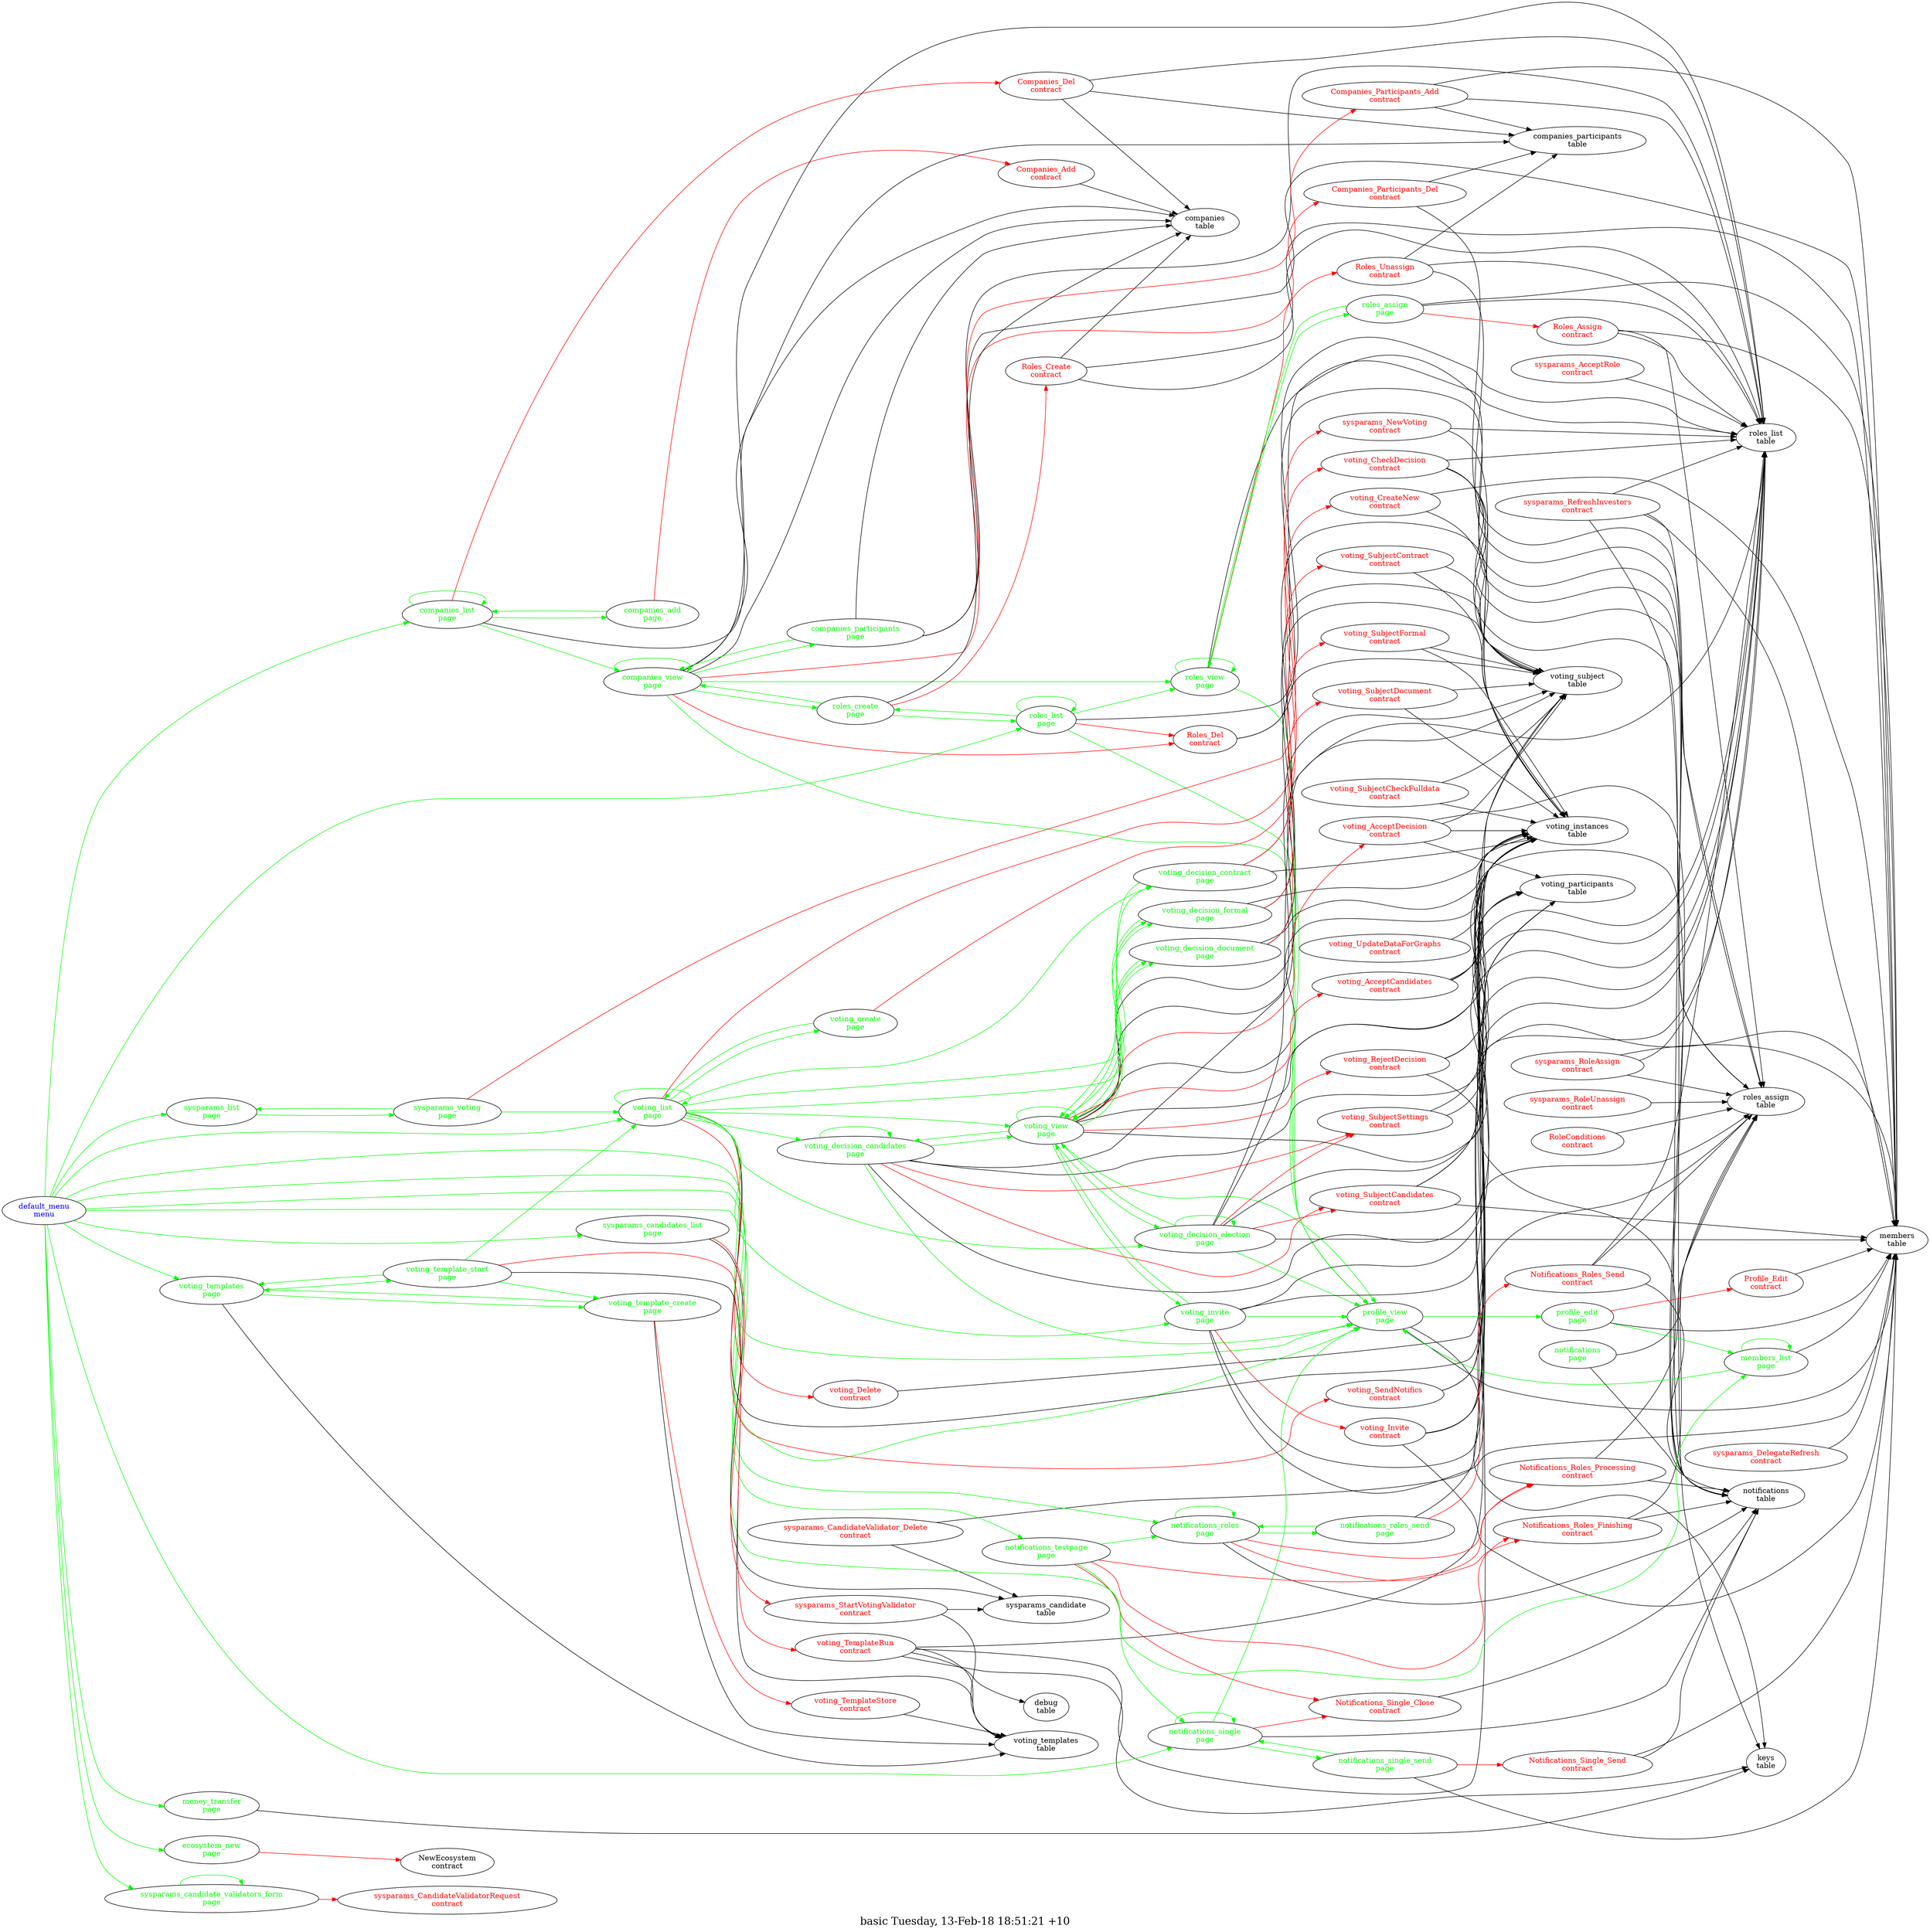 digraph G {
fontsize="20.0";
label="basic Tuesday, 13-Feb-18 18:51:21 +10";
rankdir=LR;
"Companies_Add\ncontract" -> "companies\ntable"
"Companies_Add\ncontract" [fontcolor=red, group=contracts];
"Companies_Del\ncontract" -> "roles_list\ntable"
"Companies_Del\ncontract" -> "companies_participants\ntable"
"Companies_Del\ncontract" -> "companies\ntable"
"Companies_Del\ncontract" [fontcolor=red, group=contracts];
"Companies_Participants_Add\ncontract" -> "members\ntable"
"Companies_Participants_Add\ncontract" -> "roles_list\ntable"
"Companies_Participants_Add\ncontract" -> "companies_participants\ntable"
"Companies_Participants_Add\ncontract" [fontcolor=red, group=contracts];
"Companies_Participants_Del\ncontract" -> "companies_participants\ntable"
"Companies_Participants_Del\ncontract" -> "roles_assign\ntable"
"Companies_Participants_Del\ncontract" [fontcolor=red, group=contracts];
"Notifications_Roles_Finishing\ncontract" -> "notifications\ntable"
"Notifications_Roles_Finishing\ncontract" -> "roles_assign\ntable"
"Notifications_Roles_Finishing\ncontract" [fontcolor=red, group=contracts];
"Notifications_Roles_Processing\ncontract" -> "notifications\ntable"
"Notifications_Roles_Processing\ncontract" -> "roles_assign\ntable"
"Notifications_Roles_Processing\ncontract" [fontcolor=red, group=contracts];
"Notifications_Roles_Send\ncontract" -> "roles_assign\ntable"
"Notifications_Roles_Send\ncontract" -> "roles_list\ntable"
"Notifications_Roles_Send\ncontract" -> "notifications\ntable"
"Notifications_Roles_Send\ncontract" [fontcolor=red, group=contracts];
"Notifications_Single_Close\ncontract" -> "notifications\ntable"
"Notifications_Single_Close\ncontract" [fontcolor=red, group=contracts];
"Notifications_Single_Send\ncontract" -> "members\ntable"
"Notifications_Single_Send\ncontract" -> "notifications\ntable"
"Notifications_Single_Send\ncontract" [fontcolor=red, group=contracts];
"Profile_Edit\ncontract" -> "members\ntable"
"Profile_Edit\ncontract" [fontcolor=red, group=contracts];
"RoleConditions\ncontract" -> "roles_assign\ntable"
"RoleConditions\ncontract" [fontcolor=red, group=contracts];
"Roles_Assign\ncontract" -> "roles_list\ntable"
"Roles_Assign\ncontract" -> "members\ntable"
"Roles_Assign\ncontract" -> "roles_assign\ntable"
"Roles_Assign\ncontract" [fontcolor=red, group=contracts];
"Roles_Create\ncontract" -> "companies\ntable"
"Roles_Create\ncontract" -> "members\ntable"
"Roles_Create\ncontract" -> "roles_list\ntable"
"Roles_Create\ncontract" [fontcolor=red, group=contracts];
"Roles_Del\ncontract" -> "roles_list\ntable"
"Roles_Del\ncontract" -> "roles_assign\ntable"
"Roles_Del\ncontract" [fontcolor=red, group=contracts];
"Roles_Unassign\ncontract" -> "roles_assign\ntable"
"Roles_Unassign\ncontract" -> "roles_list\ntable"
"Roles_Unassign\ncontract" -> "companies_participants\ntable"
"Roles_Unassign\ncontract" [fontcolor=red, group=contracts];
"sysparams_AcceptRole\ncontract" -> "roles_list\ntable"
"sysparams_AcceptRole\ncontract" [fontcolor=red, group=contracts];
"sysparams_CandidateValidatorRequest\ncontract" [fontcolor=red, group=contracts];
"sysparams_CandidateValidator_Delete\ncontract" -> "sysparams_candidate\ntable"
"sysparams_CandidateValidator_Delete\ncontract" -> "roles_assign\ntable"
"sysparams_CandidateValidator_Delete\ncontract" [fontcolor=red, group=contracts];
"sysparams_DelegateRefresh\ncontract" -> "members\ntable"
"sysparams_DelegateRefresh\ncontract" [fontcolor=red, group=contracts];
"sysparams_NewVoting\ncontract" -> "voting_instances\ntable"
"sysparams_NewVoting\ncontract" -> "roles_list\ntable"
"sysparams_NewVoting\ncontract" [fontcolor=red, group=contracts];
"sysparams_RefreshInvestors\ncontract" -> "roles_list\ntable"
"sysparams_RefreshInvestors\ncontract" -> "roles_assign\ntable"
"sysparams_RefreshInvestors\ncontract" -> "members\ntable"
"sysparams_RefreshInvestors\ncontract" -> "keys\ntable"
"sysparams_RefreshInvestors\ncontract" [fontcolor=red, group=contracts];
"sysparams_RoleAssign\ncontract" -> "roles_list\ntable"
"sysparams_RoleAssign\ncontract" -> "members\ntable"
"sysparams_RoleAssign\ncontract" -> "roles_assign\ntable"
"sysparams_RoleAssign\ncontract" [fontcolor=red, group=contracts];
"sysparams_RoleUnassign\ncontract" -> "roles_assign\ntable"
"sysparams_RoleUnassign\ncontract" [fontcolor=red, group=contracts];
"sysparams_StartVotingValidator\ncontract" -> "voting_templates\ntable"
"sysparams_StartVotingValidator\ncontract" -> "sysparams_candidate\ntable"
"sysparams_StartVotingValidator\ncontract" [fontcolor=red, group=contracts];
"voting_AcceptCandidates\ncontract" -> "voting_instances\ntable"
"voting_AcceptCandidates\ncontract" -> "voting_subject\ntable"
"voting_AcceptCandidates\ncontract" -> "voting_participants\ntable"
"voting_AcceptCandidates\ncontract" -> "notifications\ntable"
"voting_AcceptCandidates\ncontract" [fontcolor=red, group=contracts];
"voting_AcceptDecision\ncontract" -> "voting_instances\ntable"
"voting_AcceptDecision\ncontract" -> "voting_subject\ntable"
"voting_AcceptDecision\ncontract" -> "voting_participants\ntable"
"voting_AcceptDecision\ncontract" -> "notifications\ntable"
"voting_AcceptDecision\ncontract" [fontcolor=red, group=contracts];
"voting_CheckDecision\ncontract" -> "voting_instances\ntable"
"voting_CheckDecision\ncontract" -> "voting_subject\ntable"
"voting_CheckDecision\ncontract" -> "notifications\ntable"
"voting_CheckDecision\ncontract" -> "roles_list\ntable"
"voting_CheckDecision\ncontract" -> "roles_assign\ntable"
"voting_CheckDecision\ncontract" [fontcolor=red, group=contracts];
"voting_CreateNew\ncontract" -> "members\ntable"
"voting_CreateNew\ncontract" -> "voting_instances\ntable"
"voting_CreateNew\ncontract" [fontcolor=red, group=contracts];
"voting_Delete\ncontract" -> "voting_instances\ntable"
"voting_Delete\ncontract" [fontcolor=red, group=contracts];
"voting_Invite\ncontract" -> "voting_instances\ntable"
"voting_Invite\ncontract" -> "voting_participants\ntable"
"voting_Invite\ncontract" -> "members\ntable"
"voting_Invite\ncontract" -> "roles_assign\ntable"
"voting_Invite\ncontract" [fontcolor=red, group=contracts];
"voting_RejectDecision\ncontract" -> "voting_instances\ntable"
"voting_RejectDecision\ncontract" -> "voting_participants\ntable"
"voting_RejectDecision\ncontract" -> "notifications\ntable"
"voting_RejectDecision\ncontract" [fontcolor=red, group=contracts];
"voting_SendNotifics\ncontract" -> "voting_instances\ntable"
"voting_SendNotifics\ncontract" -> "voting_participants\ntable"
"voting_SendNotifics\ncontract" [fontcolor=red, group=contracts];
"voting_SubjectCandidates\ncontract" -> "voting_instances\ntable"
"voting_SubjectCandidates\ncontract" -> "voting_subject\ntable"
"voting_SubjectCandidates\ncontract" -> "members\ntable"
"voting_SubjectCandidates\ncontract" [fontcolor=red, group=contracts];
"voting_SubjectCheckFulldata\ncontract" -> "voting_instances\ntable"
"voting_SubjectCheckFulldata\ncontract" -> "voting_subject\ntable"
"voting_SubjectCheckFulldata\ncontract" [fontcolor=red, group=contracts];
"voting_SubjectContract\ncontract" -> "voting_instances\ntable"
"voting_SubjectContract\ncontract" -> "voting_subject\ntable"
"voting_SubjectContract\ncontract" [fontcolor=red, group=contracts];
"voting_SubjectDocument\ncontract" -> "voting_instances\ntable"
"voting_SubjectDocument\ncontract" -> "voting_subject\ntable"
"voting_SubjectDocument\ncontract" [fontcolor=red, group=contracts];
"voting_SubjectFormal\ncontract" -> "voting_instances\ntable"
"voting_SubjectFormal\ncontract" -> "voting_subject\ntable"
"voting_SubjectFormal\ncontract" [fontcolor=red, group=contracts];
"voting_SubjectSettings\ncontract" -> "voting_instances\ntable"
"voting_SubjectSettings\ncontract" -> "roles_list\ntable"
"voting_SubjectSettings\ncontract" [fontcolor=red, group=contracts];
"voting_TemplateRun\ncontract" -> "voting_templates\ntable"
"voting_TemplateRun\ncontract" -> "keys\ntable"
"voting_TemplateRun\ncontract" -> "voting_instances\ntable"
"voting_TemplateRun\ncontract" -> "roles_list\ntable"
"voting_TemplateRun\ncontract" -> "debug\ntable"
"voting_TemplateRun\ncontract" [fontcolor=red, group=contracts];
"voting_TemplateStore\ncontract" -> "voting_templates\ntable"
"voting_TemplateStore\ncontract" [fontcolor=red, group=contracts];
"voting_UpdateDataForGraphs\ncontract" -> "voting_instances\ntable"
"voting_UpdateDataForGraphs\ncontract" [fontcolor=red, group=contracts];
"default_menu\nmenu" -> "profile_view\npage"  [ color=green ]
"default_menu\nmenu" -> "members_list\npage"  [ color=green ]
"default_menu\nmenu" -> "companies_list\npage"  [ color=green ]
"default_menu\nmenu" -> "roles_list\npage"  [ color=green ]
"default_menu\nmenu" -> "notifications_single\npage"  [ color=green ]
"default_menu\nmenu" -> "notifications_roles\npage"  [ color=green ]
"default_menu\nmenu" -> "notifications_testpage\npage"  [ color=green ]
"default_menu\nmenu" -> "voting_list\npage"  [ color=green ]
"default_menu\nmenu" -> "voting_templates\npage"  [ color=green ]
"default_menu\nmenu" -> "money_transfer\npage"  [ color=green ]
"default_menu\nmenu" -> "ecosystem_new\npage"  [ color=green ]
"default_menu\nmenu" -> "sysparams_candidates_list\npage"  [ color=green ]
"default_menu\nmenu" -> "sysparams_candidate_validators_form\npage"  [ color=green ]
"default_menu\nmenu" -> "sysparams_list\npage"  [ color=green ]
"default_menu\nmenu" [fontcolor=blue, group=menus];
"companies_add\npage" -> "Companies_Add\ncontract"  [ color=red ]
"companies_add\npage" -> "companies_list\npage"  [ color=green ]
"companies_add\npage" [fontcolor=green, group=pages];
"companies_list\npage" -> "Companies_Del\ncontract"  [ color=red ]
"companies_list\npage" -> "companies\ntable"
"companies_list\npage" -> "companies_view\npage"  [ color=green ]
"companies_list\npage" -> "companies_list\npage"  [ color=green ]
"companies_list\npage" -> "companies_add\npage"  [ color=green ]
"companies_list\npage" [fontcolor=green, group=pages];
"companies_participants\npage" -> "Companies_Participants_Add\ncontract"  [ color=red ]
"companies_participants\npage" -> "companies\ntable"
"companies_participants\npage" -> "members\ntable"
"companies_participants\npage" -> "roles_list\ntable"
"companies_participants\npage" -> "companies_view\npage"  [ color=green ]
"companies_participants\npage" [fontcolor=green, group=pages];
"companies_view\npage" -> "Roles_Del\ncontract"  [ color=red ]
"companies_view\npage" -> "Companies_Participants_Del\ncontract"  [ color=red ]
"companies_view\npage" -> "companies\ntable"
"companies_view\npage" -> "roles_list\ntable"
"companies_view\npage" -> "companies_participants\ntable"
"companies_view\npage" -> "roles_view\npage"  [ color=green ]
"companies_view\npage" -> "companies_view\npage"  [ color=green ]
"companies_view\npage" -> "roles_create\npage"  [ color=green ]
"companies_view\npage" -> "profile_view\npage"  [ color=green ]
"companies_view\npage" -> "companies_participants\npage"  [ color=green ]
"companies_view\npage" [fontcolor=green, group=pages];
"ecosystem_new\npage" -> "NewEcosystem\ncontract"  [ color=red ]
"ecosystem_new\npage" [fontcolor=green, group=pages];
"members_list\npage" -> "members\ntable"
"members_list\npage" -> "profile_view\npage"  [ color=green ]
"members_list\npage" -> "members_list\npage"  [ color=green ]
"members_list\npage" [fontcolor=green, group=pages];
"money_transfer\npage" -> "keys\ntable"
"money_transfer\npage" [fontcolor=green, group=pages];
"notifications\npage" -> "notifications\ntable"
"notifications\npage" -> "roles_assign\ntable"
"notifications\npage" [fontcolor=green, group=pages];
"notifications_roles\npage" -> "Notifications_Roles_Processing\ncontract"  [ color=red ]
"notifications_roles\npage" -> "Notifications_Roles_Finishing\ncontract"  [ color=red ]
"notifications_roles\npage" -> "notifications\ntable"
"notifications_roles\npage" -> "notifications_roles\npage"  [ color=green ]
"notifications_roles\npage" -> "notifications_roles_send\npage"  [ color=green ]
"notifications_roles\npage" [fontcolor=green, group=pages];
"notifications_roles_send\npage" -> "Notifications_Roles_Send\ncontract"  [ color=red ]
"notifications_roles_send\npage" -> "roles_list\ntable"
"notifications_roles_send\npage" -> "notifications_roles\npage"  [ color=green ]
"notifications_roles_send\npage" [fontcolor=green, group=pages];
"notifications_single\npage" -> "Notifications_Single_Close\ncontract"  [ color=red ]
"notifications_single\npage" -> "notifications\ntable"
"notifications_single\npage" -> "profile_view\npage"  [ color=green ]
"notifications_single\npage" -> "notifications_single\npage"  [ color=green ]
"notifications_single\npage" -> "notifications_single_send\npage"  [ color=green ]
"notifications_single\npage" [fontcolor=green, group=pages];
"notifications_single_send\npage" -> "Notifications_Single_Send\ncontract"  [ color=red ]
"notifications_single_send\npage" -> "members\ntable"
"notifications_single_send\npage" -> "notifications_single\npage"  [ color=green ]
"notifications_single_send\npage" [fontcolor=green, group=pages];
"notifications_testpage\npage" -> "Notifications_Single_Close\ncontract"  [ color=red ]
"notifications_testpage\npage" -> "Notifications_Roles_Processing\ncontract"  [ color=red ]
"notifications_testpage\npage" -> "Notifications_Roles_Finishing\ncontract"  [ color=red ]
"notifications_testpage\npage" -> "notifications_single\npage"  [ color=green ]
"notifications_testpage\npage" -> "notifications_roles\npage"  [ color=green ]
"notifications_testpage\npage" [fontcolor=green, group=pages];
"profile_edit\npage" -> "Profile_Edit\ncontract"  [ color=red ]
"profile_edit\npage" -> "members\ntable"
"profile_edit\npage" -> "members_list\npage"  [ color=green ]
"profile_edit\npage" [fontcolor=green, group=pages];
"profile_view\npage" -> "members\ntable"
"profile_view\npage" -> "keys\ntable"
"profile_view\npage" -> "profile_edit\npage"  [ color=green ]
"profile_view\npage" [fontcolor=green, group=pages];
"roles_assign\npage" -> "Roles_Assign\ncontract"  [ color=red ]
"roles_assign\npage" -> "roles_list\ntable"
"roles_assign\npage" -> "members\ntable"
"roles_assign\npage" -> "roles_view\npage"  [ color=green ]
"roles_assign\npage" [fontcolor=green, group=pages];
"roles_create\npage" -> "Roles_Create\ncontract"  [ color=red ]
"roles_create\npage" -> "companies\ntable"
"roles_create\npage" -> "companies_view\npage"  [ color=green ]
"roles_create\npage" -> "roles_list\npage"  [ color=green ]
"roles_create\npage" [fontcolor=green, group=pages];
"roles_list\npage" -> "Roles_Del\ncontract"  [ color=red ]
"roles_list\npage" -> "roles_list\ntable"
"roles_list\npage" -> "profile_view\npage"  [ color=green ]
"roles_list\npage" -> "roles_view\npage"  [ color=green ]
"roles_list\npage" -> "roles_list\npage"  [ color=green ]
"roles_list\npage" -> "roles_create\npage"  [ color=green ]
"roles_list\npage" [fontcolor=green, group=pages];
"roles_view\npage" -> "Roles_Unassign\ncontract"  [ color=red ]
"roles_view\npage" -> "roles_assign\ntable"
"roles_view\npage" -> "profile_view\npage"  [ color=green ]
"roles_view\npage" -> "roles_view\npage"  [ color=green ]
"roles_view\npage" -> "roles_assign\npage"  [ color=green ]
"roles_view\npage" [fontcolor=green, group=pages];
"sysparams_candidate_validators_form\npage" -> "sysparams_CandidateValidatorRequest\ncontract"  [ color=red ]
"sysparams_candidate_validators_form\npage" -> "sysparams_candidate_validators_form\npage"  [ color=green ]
"sysparams_candidate_validators_form\npage" [fontcolor=green, group=pages];
"sysparams_candidates_list\npage" -> "sysparams_StartVotingValidator\ncontract"  [ color=red ]
"sysparams_candidates_list\npage" -> "sysparams_candidate\ntable"
"sysparams_candidates_list\npage" [fontcolor=green, group=pages];
"sysparams_list\npage" -> "sysparams_voting\npage"  [ color=green ]
"sysparams_list\npage" [fontcolor=green, group=pages];
"sysparams_voting\npage" -> "sysparams_NewVoting\ncontract"  [ color=red ]
"sysparams_voting\npage" -> "sysparams_list\npage"  [ color=green ]
"sysparams_voting\npage" -> "voting_list\npage"  [ color=green ]
"sysparams_voting\npage" [fontcolor=green, group=pages];
"voting_create\npage" -> "voting_CreateNew\ncontract"  [ color=red ]
"voting_create\npage" -> "voting_list\npage"  [ color=green ]
"voting_create\npage" [fontcolor=green, group=pages];
"voting_decision_candidates\npage" -> "voting_SubjectCandidates\ncontract"  [ color=red ]
"voting_decision_candidates\npage" -> "voting_SubjectSettings\ncontract"  [ color=red ]
"voting_decision_candidates\npage" -> "voting_instances\ntable"
"voting_decision_candidates\npage" -> "voting_subject\ntable"
"voting_decision_candidates\npage" -> "roles_list\ntable"
"voting_decision_candidates\npage" -> "voting_decision_candidates\npage"  [ color=green ]
"voting_decision_candidates\npage" -> "profile_view\npage"  [ color=green ]
"voting_decision_candidates\npage" -> "voting_view\npage"  [ color=green ]
"voting_decision_candidates\npage" [fontcolor=green, group=pages];
"voting_decision_contract\npage" -> "voting_SubjectContract\ncontract"  [ color=red ]
"voting_decision_contract\npage" -> "voting_instances\ntable"
"voting_decision_contract\npage" -> "voting_subject\ntable"
"voting_decision_contract\npage" -> "voting_view\npage"  [ color=green ]
"voting_decision_contract\npage" [fontcolor=green, group=pages];
"voting_decision_document\npage" -> "voting_SubjectDocument\ncontract"  [ color=red ]
"voting_decision_document\npage" -> "voting_instances\ntable"
"voting_decision_document\npage" -> "voting_subject\ntable"
"voting_decision_document\npage" -> "voting_view\npage"  [ color=green ]
"voting_decision_document\npage" [fontcolor=green, group=pages];
"voting_decision_election\npage" -> "voting_SubjectCandidates\ncontract"  [ color=red ]
"voting_decision_election\npage" -> "voting_SubjectSettings\ncontract"  [ color=red ]
"voting_decision_election\npage" -> "voting_instances\ntable"
"voting_decision_election\npage" -> "members\ntable"
"voting_decision_election\npage" -> "voting_subject\ntable"
"voting_decision_election\npage" -> "roles_list\ntable"
"voting_decision_election\npage" -> "voting_decision_election\npage"  [ color=green ]
"voting_decision_election\npage" -> "profile_view\npage"  [ color=green ]
"voting_decision_election\npage" -> "voting_view\npage"  [ color=green ]
"voting_decision_election\npage" [fontcolor=green, group=pages];
"voting_decision_formal\npage" -> "voting_SubjectFormal\ncontract"  [ color=red ]
"voting_decision_formal\npage" -> "voting_instances\ntable"
"voting_decision_formal\npage" -> "voting_subject\ntable"
"voting_decision_formal\npage" -> "voting_view\npage"  [ color=green ]
"voting_decision_formal\npage" [fontcolor=green, group=pages];
"voting_invite\npage" -> "voting_Invite\ncontract"  [ color=red ]
"voting_invite\npage" -> "voting_instances\ntable"
"voting_invite\npage" -> "voting_participants\ntable"
"voting_invite\npage" -> "members\ntable"
"voting_invite\npage" -> "roles_list\ntable"
"voting_invite\npage" -> "profile_view\npage"  [ color=green ]
"voting_invite\npage" -> "voting_view\npage"  [ color=green ]
"voting_invite\npage" [fontcolor=green, group=pages];
"voting_list\npage" -> "voting_SendNotifics\ncontract"  [ color=red ]
"voting_list\npage" -> "voting_CheckDecision\ncontract"  [ color=red ]
"voting_list\npage" -> "voting_Delete\ncontract"  [ color=red ]
"voting_list\npage" -> "voting_instances\ntable"
"voting_list\npage" -> "voting_view\npage"  [ color=green ]
"voting_list\npage" -> "voting_decision_candidates\npage"  [ color=green ]
"voting_list\npage" -> "voting_decision_election\npage"  [ color=green ]
"voting_list\npage" -> "voting_decision_document\npage"  [ color=green ]
"voting_list\npage" -> "voting_decision_formal\npage"  [ color=green ]
"voting_list\npage" -> "voting_decision_contract\npage"  [ color=green ]
"voting_list\npage" -> "voting_invite\npage"  [ color=green ]
"voting_list\npage" -> "voting_list\npage"  [ color=green ]
"voting_list\npage" -> "profile_view\npage"  [ color=green ]
"voting_list\npage" -> "voting_create\npage"  [ color=green ]
"voting_list\npage" [fontcolor=green, group=pages];
"voting_template_create\npage" -> "voting_TemplateStore\ncontract"  [ color=red ]
"voting_template_create\npage" -> "voting_templates\ntable"
"voting_template_create\npage" -> "voting_templates\npage"  [ color=green ]
"voting_template_create\npage" [fontcolor=green, group=pages];
"voting_template_start\npage" -> "voting_TemplateRun\ncontract"  [ color=red ]
"voting_template_start\npage" -> "voting_templates\ntable"
"voting_template_start\npage" -> "voting_templates\npage"  [ color=green ]
"voting_template_start\npage" -> "voting_template_create\npage"  [ color=green ]
"voting_template_start\npage" -> "voting_list\npage"  [ color=green ]
"voting_template_start\npage" [fontcolor=green, group=pages];
"voting_templates\npage" -> "voting_templates\ntable"
"voting_templates\npage" -> "voting_template_start\npage"  [ color=green ]
"voting_templates\npage" -> "voting_template_create\npage"  [ color=green ]
"voting_templates\npage" [fontcolor=green, group=pages];
"voting_view\npage" -> "voting_AcceptCandidates\ncontract"  [ color=red ]
"voting_view\npage" -> "voting_RejectDecision\ncontract"  [ color=red ]
"voting_view\npage" -> "voting_AcceptDecision\ncontract"  [ color=red ]
"voting_view\npage" -> "voting_instances\ntable"
"voting_view\npage" -> "voting_participants\ntable"
"voting_view\npage" -> "roles_list\ntable"
"voting_view\npage" -> "voting_subject\ntable"
"voting_view\npage" -> "members\ntable"
"voting_view\npage" -> "profile_view\npage"  [ color=green ]
"voting_view\npage" -> "voting_view\npage"  [ color=green ]
"voting_view\npage" -> "voting_decision_candidates\npage"  [ color=green ]
"voting_view\npage" -> "voting_decision_election\npage"  [ color=green ]
"voting_view\npage" -> "voting_decision_document\npage"  [ color=green ]
"voting_view\npage" -> "voting_decision_formal\npage"  [ color=green ]
"voting_view\npage" -> "voting_decision_contract\npage"  [ color=green ]
"voting_view\npage" -> "voting_invite\npage"  [ color=green ]
"voting_view\npage" [fontcolor=green, group=pages];
}
